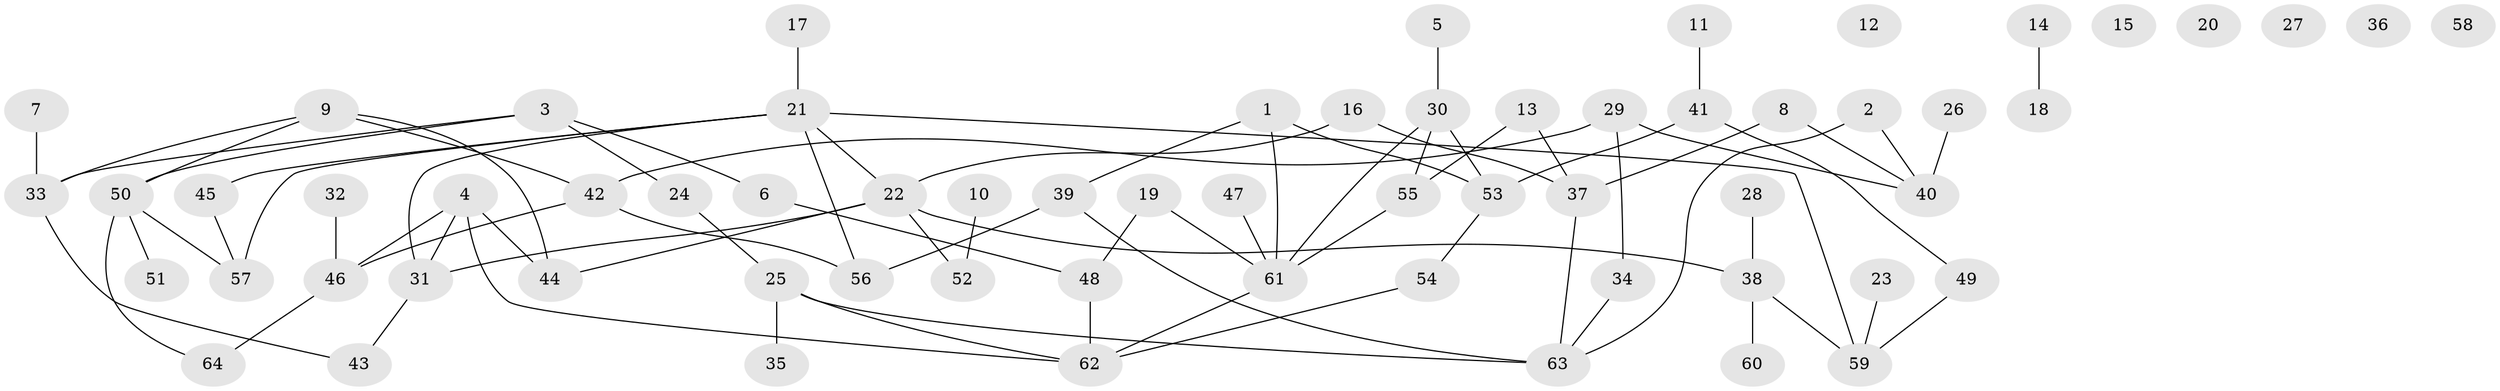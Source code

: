 // coarse degree distribution, {5: 0.09375, 2: 0.15625, 7: 0.09375, 4: 0.0625, 3: 0.15625, 6: 0.0625, 1: 0.15625, 0: 0.21875}
// Generated by graph-tools (version 1.1) at 2025/16/03/04/25 18:16:32]
// undirected, 64 vertices, 80 edges
graph export_dot {
graph [start="1"]
  node [color=gray90,style=filled];
  1;
  2;
  3;
  4;
  5;
  6;
  7;
  8;
  9;
  10;
  11;
  12;
  13;
  14;
  15;
  16;
  17;
  18;
  19;
  20;
  21;
  22;
  23;
  24;
  25;
  26;
  27;
  28;
  29;
  30;
  31;
  32;
  33;
  34;
  35;
  36;
  37;
  38;
  39;
  40;
  41;
  42;
  43;
  44;
  45;
  46;
  47;
  48;
  49;
  50;
  51;
  52;
  53;
  54;
  55;
  56;
  57;
  58;
  59;
  60;
  61;
  62;
  63;
  64;
  1 -- 39;
  1 -- 53;
  1 -- 61;
  2 -- 40;
  2 -- 63;
  3 -- 6;
  3 -- 24;
  3 -- 33;
  3 -- 50;
  4 -- 31;
  4 -- 44;
  4 -- 46;
  4 -- 62;
  5 -- 30;
  6 -- 48;
  7 -- 33;
  8 -- 37;
  8 -- 40;
  9 -- 33;
  9 -- 42;
  9 -- 44;
  9 -- 50;
  10 -- 52;
  11 -- 41;
  13 -- 37;
  13 -- 55;
  14 -- 18;
  16 -- 22;
  16 -- 37;
  17 -- 21;
  19 -- 48;
  19 -- 61;
  21 -- 22;
  21 -- 31;
  21 -- 45;
  21 -- 56;
  21 -- 57;
  21 -- 59;
  22 -- 31;
  22 -- 38;
  22 -- 44;
  22 -- 52;
  23 -- 59;
  24 -- 25;
  25 -- 35;
  25 -- 62;
  25 -- 63;
  26 -- 40;
  28 -- 38;
  29 -- 34;
  29 -- 40;
  29 -- 42;
  30 -- 53;
  30 -- 55;
  30 -- 61;
  31 -- 43;
  32 -- 46;
  33 -- 43;
  34 -- 63;
  37 -- 63;
  38 -- 59;
  38 -- 60;
  39 -- 56;
  39 -- 63;
  41 -- 49;
  41 -- 53;
  42 -- 46;
  42 -- 56;
  45 -- 57;
  46 -- 64;
  47 -- 61;
  48 -- 62;
  49 -- 59;
  50 -- 51;
  50 -- 57;
  50 -- 64;
  53 -- 54;
  54 -- 62;
  55 -- 61;
  61 -- 62;
}
